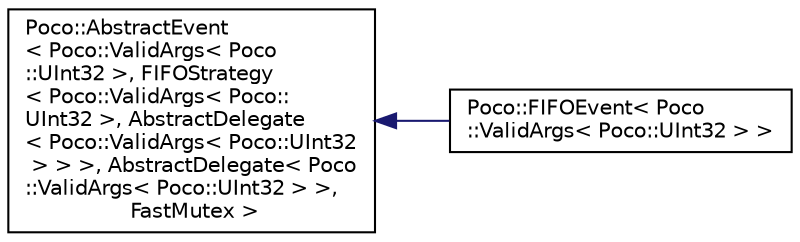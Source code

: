 digraph "Graphical Class Hierarchy"
{
 // LATEX_PDF_SIZE
  edge [fontname="Helvetica",fontsize="10",labelfontname="Helvetica",labelfontsize="10"];
  node [fontname="Helvetica",fontsize="10",shape=record];
  rankdir="LR";
  Node0 [label="Poco::AbstractEvent\l\< Poco::ValidArgs\< Poco\l::UInt32 \>, FIFOStrategy\l\< Poco::ValidArgs\< Poco::\lUInt32 \>, AbstractDelegate\l\< Poco::ValidArgs\< Poco::UInt32\l \> \> \>, AbstractDelegate\< Poco\l::ValidArgs\< Poco::UInt32 \> \>,\l FastMutex \>",height=0.2,width=0.4,color="black", fillcolor="white", style="filled",URL="$classPoco_1_1AbstractEvent.html",tooltip=" "];
  Node0 -> Node1 [dir="back",color="midnightblue",fontsize="10",style="solid",fontname="Helvetica"];
  Node1 [label="Poco::FIFOEvent\< Poco\l::ValidArgs\< Poco::UInt32 \> \>",height=0.2,width=0.4,color="black", fillcolor="white", style="filled",URL="$classPoco_1_1FIFOEvent.html",tooltip=" "];
}
